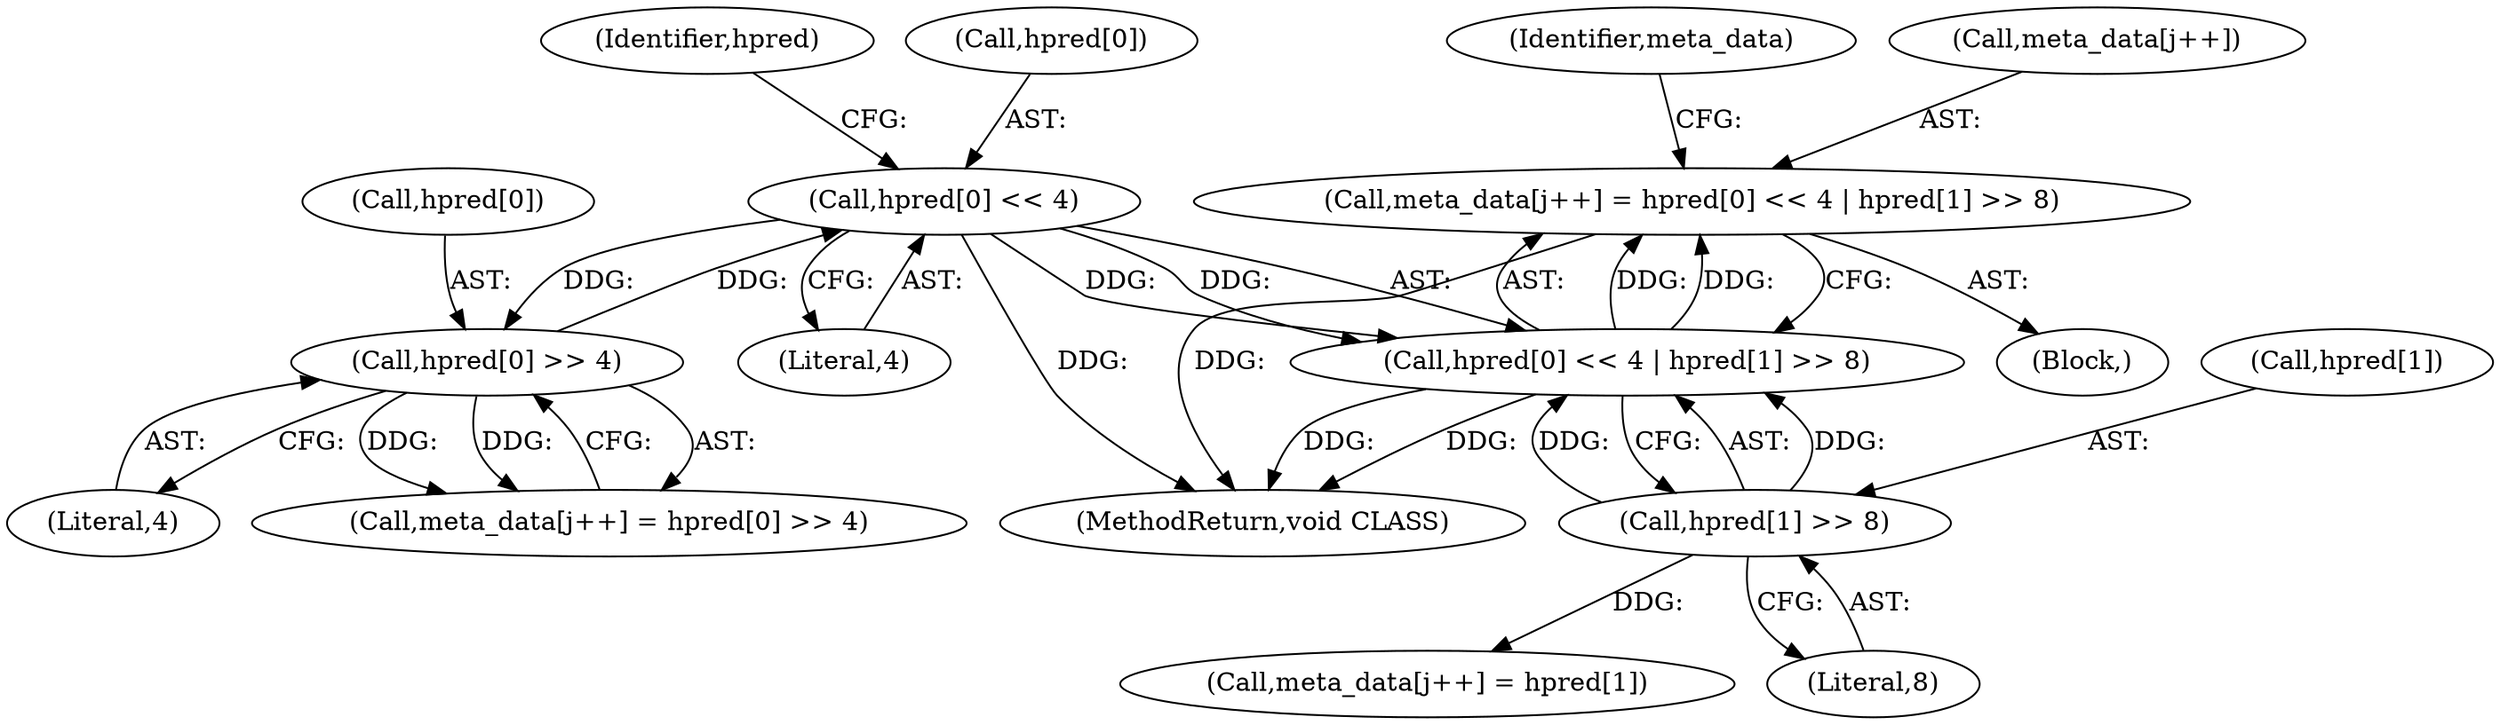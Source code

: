digraph "0_LibRaw-demosaic-pack-GPL2_194f592e205990ea8fce72b6c571c14350aca716_0@array" {
"1000297" [label="(Call,meta_data[j++] = hpred[0] << 4 | hpred[1] >> 8)"];
"1000302" [label="(Call,hpred[0] << 4 | hpred[1] >> 8)"];
"1000303" [label="(Call,hpred[0] << 4)"];
"1000292" [label="(Call,hpred[0] >> 4)"];
"1000308" [label="(Call,hpred[1] >> 8)"];
"1000328" [label="(MethodReturn,void CLASS)"];
"1000296" [label="(Literal,4)"];
"1000297" [label="(Call,meta_data[j++] = hpred[0] << 4 | hpred[1] >> 8)"];
"1000315" [label="(Identifier,meta_data)"];
"1000303" [label="(Call,hpred[0] << 4)"];
"1000308" [label="(Call,hpred[1] >> 8)"];
"1000302" [label="(Call,hpred[0] << 4 | hpred[1] >> 8)"];
"1000292" [label="(Call,hpred[0] >> 4)"];
"1000286" [label="(Block,)"];
"1000310" [label="(Identifier,hpred)"];
"1000293" [label="(Call,hpred[0])"];
"1000298" [label="(Call,meta_data[j++])"];
"1000309" [label="(Call,hpred[1])"];
"1000287" [label="(Call,meta_data[j++] = hpred[0] >> 4)"];
"1000313" [label="(Call,meta_data[j++] = hpred[1])"];
"1000307" [label="(Literal,4)"];
"1000312" [label="(Literal,8)"];
"1000304" [label="(Call,hpred[0])"];
"1000297" -> "1000286"  [label="AST: "];
"1000297" -> "1000302"  [label="CFG: "];
"1000298" -> "1000297"  [label="AST: "];
"1000302" -> "1000297"  [label="AST: "];
"1000315" -> "1000297"  [label="CFG: "];
"1000297" -> "1000328"  [label="DDG: "];
"1000302" -> "1000297"  [label="DDG: "];
"1000302" -> "1000297"  [label="DDG: "];
"1000302" -> "1000308"  [label="CFG: "];
"1000303" -> "1000302"  [label="AST: "];
"1000308" -> "1000302"  [label="AST: "];
"1000302" -> "1000328"  [label="DDG: "];
"1000302" -> "1000328"  [label="DDG: "];
"1000303" -> "1000302"  [label="DDG: "];
"1000303" -> "1000302"  [label="DDG: "];
"1000308" -> "1000302"  [label="DDG: "];
"1000308" -> "1000302"  [label="DDG: "];
"1000303" -> "1000307"  [label="CFG: "];
"1000304" -> "1000303"  [label="AST: "];
"1000307" -> "1000303"  [label="AST: "];
"1000310" -> "1000303"  [label="CFG: "];
"1000303" -> "1000328"  [label="DDG: "];
"1000303" -> "1000292"  [label="DDG: "];
"1000292" -> "1000303"  [label="DDG: "];
"1000292" -> "1000287"  [label="AST: "];
"1000292" -> "1000296"  [label="CFG: "];
"1000293" -> "1000292"  [label="AST: "];
"1000296" -> "1000292"  [label="AST: "];
"1000287" -> "1000292"  [label="CFG: "];
"1000292" -> "1000287"  [label="DDG: "];
"1000292" -> "1000287"  [label="DDG: "];
"1000308" -> "1000312"  [label="CFG: "];
"1000309" -> "1000308"  [label="AST: "];
"1000312" -> "1000308"  [label="AST: "];
"1000308" -> "1000313"  [label="DDG: "];
}
